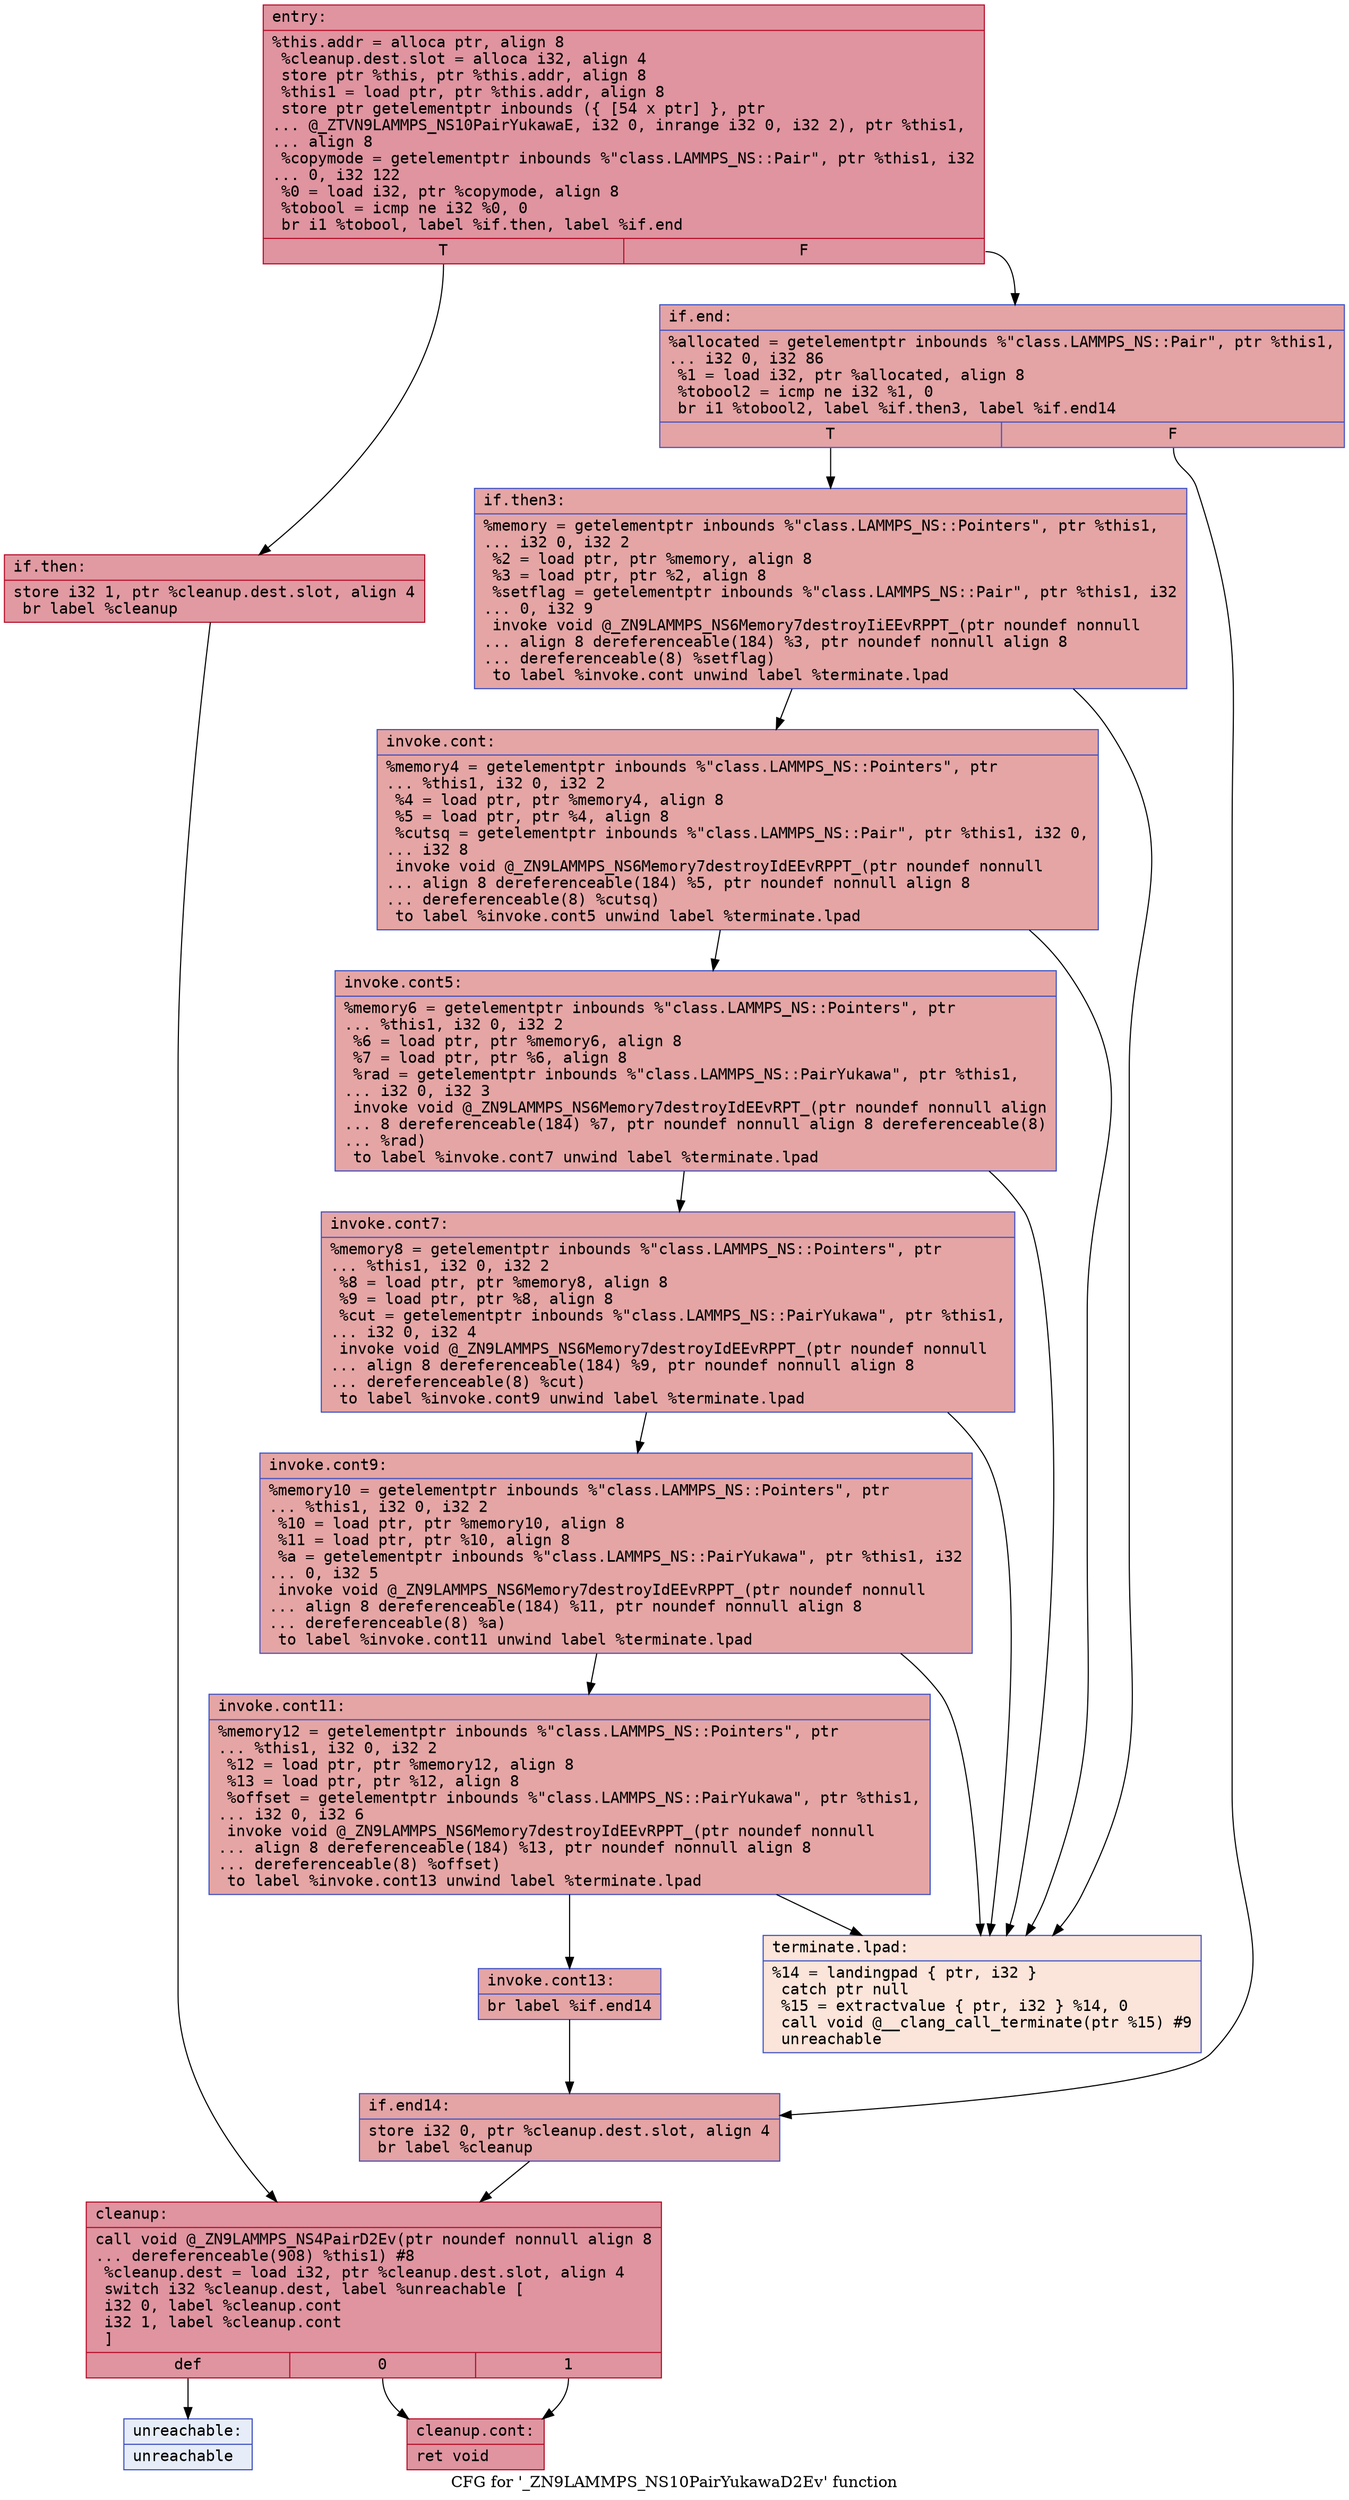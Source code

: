 digraph "CFG for '_ZN9LAMMPS_NS10PairYukawaD2Ev' function" {
	label="CFG for '_ZN9LAMMPS_NS10PairYukawaD2Ev' function";

	Node0x562561d63960 [shape=record,color="#b70d28ff", style=filled, fillcolor="#b70d2870" fontname="Courier",label="{entry:\l|  %this.addr = alloca ptr, align 8\l  %cleanup.dest.slot = alloca i32, align 4\l  store ptr %this, ptr %this.addr, align 8\l  %this1 = load ptr, ptr %this.addr, align 8\l  store ptr getelementptr inbounds (\{ [54 x ptr] \}, ptr\l... @_ZTVN9LAMMPS_NS10PairYukawaE, i32 0, inrange i32 0, i32 2), ptr %this1,\l... align 8\l  %copymode = getelementptr inbounds %\"class.LAMMPS_NS::Pair\", ptr %this1, i32\l... 0, i32 122\l  %0 = load i32, ptr %copymode, align 8\l  %tobool = icmp ne i32 %0, 0\l  br i1 %tobool, label %if.then, label %if.end\l|{<s0>T|<s1>F}}"];
	Node0x562561d63960:s0 -> Node0x562561d63ea0[tooltip="entry -> if.then\nProbability 62.50%" ];
	Node0x562561d63960:s1 -> Node0x562561d63f10[tooltip="entry -> if.end\nProbability 37.50%" ];
	Node0x562561d63ea0 [shape=record,color="#b70d28ff", style=filled, fillcolor="#bb1b2c70" fontname="Courier",label="{if.then:\l|  store i32 1, ptr %cleanup.dest.slot, align 4\l  br label %cleanup\l}"];
	Node0x562561d63ea0 -> Node0x562561d64160[tooltip="if.then -> cleanup\nProbability 100.00%" ];
	Node0x562561d63f10 [shape=record,color="#3d50c3ff", style=filled, fillcolor="#c32e3170" fontname="Courier",label="{if.end:\l|  %allocated = getelementptr inbounds %\"class.LAMMPS_NS::Pair\", ptr %this1,\l... i32 0, i32 86\l  %1 = load i32, ptr %allocated, align 8\l  %tobool2 = icmp ne i32 %1, 0\l  br i1 %tobool2, label %if.then3, label %if.end14\l|{<s0>T|<s1>F}}"];
	Node0x562561d63f10:s0 -> Node0x562561d64430[tooltip="if.end -> if.then3\nProbability 62.50%" ];
	Node0x562561d63f10:s1 -> Node0x562561d63860[tooltip="if.end -> if.end14\nProbability 37.50%" ];
	Node0x562561d64430 [shape=record,color="#3d50c3ff", style=filled, fillcolor="#c5333470" fontname="Courier",label="{if.then3:\l|  %memory = getelementptr inbounds %\"class.LAMMPS_NS::Pointers\", ptr %this1,\l... i32 0, i32 2\l  %2 = load ptr, ptr %memory, align 8\l  %3 = load ptr, ptr %2, align 8\l  %setflag = getelementptr inbounds %\"class.LAMMPS_NS::Pair\", ptr %this1, i32\l... 0, i32 9\l  invoke void @_ZN9LAMMPS_NS6Memory7destroyIiEEvRPPT_(ptr noundef nonnull\l... align 8 dereferenceable(184) %3, ptr noundef nonnull align 8\l... dereferenceable(8) %setflag)\l          to label %invoke.cont unwind label %terminate.lpad\l}"];
	Node0x562561d64430 -> Node0x562561d64a80[tooltip="if.then3 -> invoke.cont\nProbability 100.00%" ];
	Node0x562561d64430 -> Node0x562561d65370[tooltip="if.then3 -> terminate.lpad\nProbability 0.00%" ];
	Node0x562561d64a80 [shape=record,color="#3d50c3ff", style=filled, fillcolor="#c5333470" fontname="Courier",label="{invoke.cont:\l|  %memory4 = getelementptr inbounds %\"class.LAMMPS_NS::Pointers\", ptr\l... %this1, i32 0, i32 2\l  %4 = load ptr, ptr %memory4, align 8\l  %5 = load ptr, ptr %4, align 8\l  %cutsq = getelementptr inbounds %\"class.LAMMPS_NS::Pair\", ptr %this1, i32 0,\l... i32 8\l  invoke void @_ZN9LAMMPS_NS6Memory7destroyIdEEvRPPT_(ptr noundef nonnull\l... align 8 dereferenceable(184) %5, ptr noundef nonnull align 8\l... dereferenceable(8) %cutsq)\l          to label %invoke.cont5 unwind label %terminate.lpad\l}"];
	Node0x562561d64a80 -> Node0x562561d659a0[tooltip="invoke.cont -> invoke.cont5\nProbability 100.00%" ];
	Node0x562561d64a80 -> Node0x562561d65370[tooltip="invoke.cont -> terminate.lpad\nProbability 0.00%" ];
	Node0x562561d659a0 [shape=record,color="#3d50c3ff", style=filled, fillcolor="#c5333470" fontname="Courier",label="{invoke.cont5:\l|  %memory6 = getelementptr inbounds %\"class.LAMMPS_NS::Pointers\", ptr\l... %this1, i32 0, i32 2\l  %6 = load ptr, ptr %memory6, align 8\l  %7 = load ptr, ptr %6, align 8\l  %rad = getelementptr inbounds %\"class.LAMMPS_NS::PairYukawa\", ptr %this1,\l... i32 0, i32 3\l  invoke void @_ZN9LAMMPS_NS6Memory7destroyIdEEvRPT_(ptr noundef nonnull align\l... 8 dereferenceable(184) %7, ptr noundef nonnull align 8 dereferenceable(8)\l... %rad)\l          to label %invoke.cont7 unwind label %terminate.lpad\l}"];
	Node0x562561d659a0 -> Node0x562561d65f70[tooltip="invoke.cont5 -> invoke.cont7\nProbability 100.00%" ];
	Node0x562561d659a0 -> Node0x562561d65370[tooltip="invoke.cont5 -> terminate.lpad\nProbability 0.00%" ];
	Node0x562561d65f70 [shape=record,color="#3d50c3ff", style=filled, fillcolor="#c5333470" fontname="Courier",label="{invoke.cont7:\l|  %memory8 = getelementptr inbounds %\"class.LAMMPS_NS::Pointers\", ptr\l... %this1, i32 0, i32 2\l  %8 = load ptr, ptr %memory8, align 8\l  %9 = load ptr, ptr %8, align 8\l  %cut = getelementptr inbounds %\"class.LAMMPS_NS::PairYukawa\", ptr %this1,\l... i32 0, i32 4\l  invoke void @_ZN9LAMMPS_NS6Memory7destroyIdEEvRPPT_(ptr noundef nonnull\l... align 8 dereferenceable(184) %9, ptr noundef nonnull align 8\l... dereferenceable(8) %cut)\l          to label %invoke.cont9 unwind label %terminate.lpad\l}"];
	Node0x562561d65f70 -> Node0x562561d66860[tooltip="invoke.cont7 -> invoke.cont9\nProbability 100.00%" ];
	Node0x562561d65f70 -> Node0x562561d65370[tooltip="invoke.cont7 -> terminate.lpad\nProbability 0.00%" ];
	Node0x562561d66860 [shape=record,color="#3d50c3ff", style=filled, fillcolor="#c5333470" fontname="Courier",label="{invoke.cont9:\l|  %memory10 = getelementptr inbounds %\"class.LAMMPS_NS::Pointers\", ptr\l... %this1, i32 0, i32 2\l  %10 = load ptr, ptr %memory10, align 8\l  %11 = load ptr, ptr %10, align 8\l  %a = getelementptr inbounds %\"class.LAMMPS_NS::PairYukawa\", ptr %this1, i32\l... 0, i32 5\l  invoke void @_ZN9LAMMPS_NS6Memory7destroyIdEEvRPPT_(ptr noundef nonnull\l... align 8 dereferenceable(184) %11, ptr noundef nonnull align 8\l... dereferenceable(8) %a)\l          to label %invoke.cont11 unwind label %terminate.lpad\l}"];
	Node0x562561d66860 -> Node0x562561d66d50[tooltip="invoke.cont9 -> invoke.cont11\nProbability 100.00%" ];
	Node0x562561d66860 -> Node0x562561d65370[tooltip="invoke.cont9 -> terminate.lpad\nProbability 0.00%" ];
	Node0x562561d66d50 [shape=record,color="#3d50c3ff", style=filled, fillcolor="#c5333470" fontname="Courier",label="{invoke.cont11:\l|  %memory12 = getelementptr inbounds %\"class.LAMMPS_NS::Pointers\", ptr\l... %this1, i32 0, i32 2\l  %12 = load ptr, ptr %memory12, align 8\l  %13 = load ptr, ptr %12, align 8\l  %offset = getelementptr inbounds %\"class.LAMMPS_NS::PairYukawa\", ptr %this1,\l... i32 0, i32 6\l  invoke void @_ZN9LAMMPS_NS6Memory7destroyIdEEvRPPT_(ptr noundef nonnull\l... align 8 dereferenceable(184) %13, ptr noundef nonnull align 8\l... dereferenceable(8) %offset)\l          to label %invoke.cont13 unwind label %terminate.lpad\l}"];
	Node0x562561d66d50 -> Node0x562561d67220[tooltip="invoke.cont11 -> invoke.cont13\nProbability 100.00%" ];
	Node0x562561d66d50 -> Node0x562561d65370[tooltip="invoke.cont11 -> terminate.lpad\nProbability 0.00%" ];
	Node0x562561d67220 [shape=record,color="#3d50c3ff", style=filled, fillcolor="#c5333470" fontname="Courier",label="{invoke.cont13:\l|  br label %if.end14\l}"];
	Node0x562561d67220 -> Node0x562561d63860[tooltip="invoke.cont13 -> if.end14\nProbability 100.00%" ];
	Node0x562561d63860 [shape=record,color="#3d50c3ff", style=filled, fillcolor="#c32e3170" fontname="Courier",label="{if.end14:\l|  store i32 0, ptr %cleanup.dest.slot, align 4\l  br label %cleanup\l}"];
	Node0x562561d63860 -> Node0x562561d64160[tooltip="if.end14 -> cleanup\nProbability 100.00%" ];
	Node0x562561d64160 [shape=record,color="#b70d28ff", style=filled, fillcolor="#b70d2870" fontname="Courier",label="{cleanup:\l|  call void @_ZN9LAMMPS_NS4PairD2Ev(ptr noundef nonnull align 8\l... dereferenceable(908) %this1) #8\l  %cleanup.dest = load i32, ptr %cleanup.dest.slot, align 4\l  switch i32 %cleanup.dest, label %unreachable [\l    i32 0, label %cleanup.cont\l    i32 1, label %cleanup.cont\l  ]\l|{<s0>def|<s1>0|<s2>1}}"];
	Node0x562561d64160:s0 -> Node0x562561d677d0[tooltip="cleanup -> unreachable\nProbability 0.00%" ];
	Node0x562561d64160:s1 -> Node0x562561d67820[tooltip="cleanup -> cleanup.cont\nProbability 100.00%" ];
	Node0x562561d64160:s2 -> Node0x562561d67820[tooltip="cleanup -> cleanup.cont\nProbability 100.00%" ];
	Node0x562561d67820 [shape=record,color="#b70d28ff", style=filled, fillcolor="#b70d2870" fontname="Courier",label="{cleanup.cont:\l|  ret void\l}"];
	Node0x562561d65370 [shape=record,color="#3d50c3ff", style=filled, fillcolor="#f5c1a970" fontname="Courier",label="{terminate.lpad:\l|  %14 = landingpad \{ ptr, i32 \}\l          catch ptr null\l  %15 = extractvalue \{ ptr, i32 \} %14, 0\l  call void @__clang_call_terminate(ptr %15) #9\l  unreachable\l}"];
	Node0x562561d677d0 [shape=record,color="#3d50c3ff", style=filled, fillcolor="#c7d7f070" fontname="Courier",label="{unreachable:\l|  unreachable\l}"];
}
